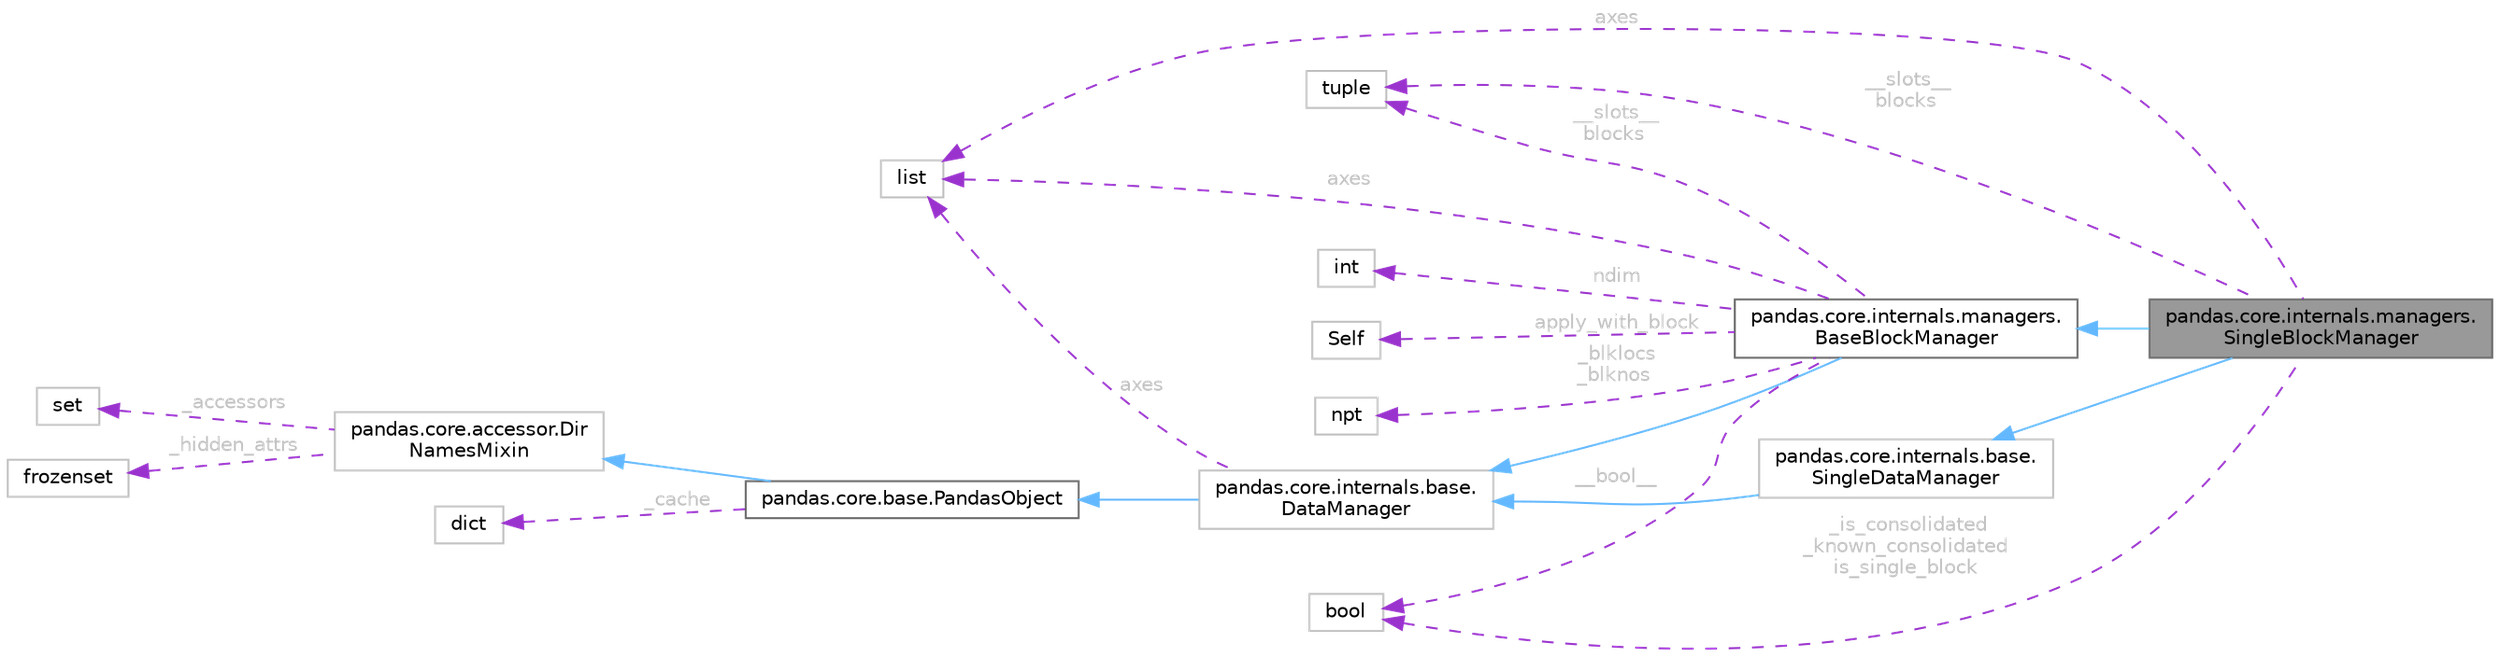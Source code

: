 digraph "pandas.core.internals.managers.SingleBlockManager"
{
 // LATEX_PDF_SIZE
  bgcolor="transparent";
  edge [fontname=Helvetica,fontsize=10,labelfontname=Helvetica,labelfontsize=10];
  node [fontname=Helvetica,fontsize=10,shape=box,height=0.2,width=0.4];
  rankdir="LR";
  Node1 [id="Node000001",label="pandas.core.internals.managers.\lSingleBlockManager",height=0.2,width=0.4,color="gray40", fillcolor="grey60", style="filled", fontcolor="black",tooltip=" "];
  Node2 -> Node1 [id="edge20_Node000001_Node000002",dir="back",color="steelblue1",style="solid",tooltip=" "];
  Node2 [id="Node000002",label="pandas.core.internals.managers.\lBaseBlockManager",height=0.2,width=0.4,color="gray40", fillcolor="white", style="filled",URL="$d0/d01/classpandas_1_1core_1_1internals_1_1managers_1_1BaseBlockManager.html",tooltip=" "];
  Node3 -> Node2 [id="edge21_Node000002_Node000003",dir="back",color="steelblue1",style="solid",tooltip=" "];
  Node3 [id="Node000003",label="pandas.core.internals.base.\lDataManager",height=0.2,width=0.4,color="grey75", fillcolor="white", style="filled",URL="$d5/d55/classpandas_1_1core_1_1internals_1_1base_1_1DataManager.html",tooltip=" "];
  Node4 -> Node3 [id="edge22_Node000003_Node000004",dir="back",color="steelblue1",style="solid",tooltip=" "];
  Node4 [id="Node000004",label="pandas.core.base.PandasObject",height=0.2,width=0.4,color="gray40", fillcolor="white", style="filled",URL="$d9/d19/classpandas_1_1core_1_1base_1_1PandasObject.html",tooltip=" "];
  Node5 -> Node4 [id="edge23_Node000004_Node000005",dir="back",color="steelblue1",style="solid",tooltip=" "];
  Node5 [id="Node000005",label="pandas.core.accessor.Dir\lNamesMixin",height=0.2,width=0.4,color="grey75", fillcolor="white", style="filled",URL="$df/dd9/classpandas_1_1core_1_1accessor_1_1DirNamesMixin.html",tooltip=" "];
  Node6 -> Node5 [id="edge24_Node000005_Node000006",dir="back",color="darkorchid3",style="dashed",tooltip=" ",label=" _accessors",fontcolor="grey" ];
  Node6 [id="Node000006",label="set",height=0.2,width=0.4,color="grey75", fillcolor="white", style="filled",tooltip=" "];
  Node7 -> Node5 [id="edge25_Node000005_Node000007",dir="back",color="darkorchid3",style="dashed",tooltip=" ",label=" _hidden_attrs",fontcolor="grey" ];
  Node7 [id="Node000007",label="frozenset",height=0.2,width=0.4,color="grey75", fillcolor="white", style="filled",tooltip=" "];
  Node8 -> Node4 [id="edge26_Node000004_Node000008",dir="back",color="darkorchid3",style="dashed",tooltip=" ",label=" _cache",fontcolor="grey" ];
  Node8 [id="Node000008",label="dict",height=0.2,width=0.4,color="grey75", fillcolor="white", style="filled",tooltip=" "];
  Node9 -> Node3 [id="edge27_Node000003_Node000009",dir="back",color="darkorchid3",style="dashed",tooltip=" ",label=" axes",fontcolor="grey" ];
  Node9 [id="Node000009",label="list",height=0.2,width=0.4,color="grey75", fillcolor="white", style="filled",tooltip=" "];
  Node10 -> Node2 [id="edge28_Node000002_Node000010",dir="back",color="darkorchid3",style="dashed",tooltip=" ",label=" __slots__\nblocks",fontcolor="grey" ];
  Node10 [id="Node000010",label="tuple",height=0.2,width=0.4,color="grey75", fillcolor="white", style="filled",tooltip=" "];
  Node11 -> Node2 [id="edge29_Node000002_Node000011",dir="back",color="darkorchid3",style="dashed",tooltip=" ",label=" _blklocs\n_blknos",fontcolor="grey" ];
  Node11 [id="Node000011",label="npt",height=0.2,width=0.4,color="grey75", fillcolor="white", style="filled",tooltip=" "];
  Node9 -> Node2 [id="edge30_Node000002_Node000009",dir="back",color="darkorchid3",style="dashed",tooltip=" ",label=" axes",fontcolor="grey" ];
  Node12 -> Node2 [id="edge31_Node000002_Node000012",dir="back",color="darkorchid3",style="dashed",tooltip=" ",label=" __bool__",fontcolor="grey" ];
  Node12 [id="Node000012",label="bool",height=0.2,width=0.4,color="grey75", fillcolor="white", style="filled",tooltip=" "];
  Node13 -> Node2 [id="edge32_Node000002_Node000013",dir="back",color="darkorchid3",style="dashed",tooltip=" ",label=" apply_with_block",fontcolor="grey" ];
  Node13 [id="Node000013",label="Self",height=0.2,width=0.4,color="grey75", fillcolor="white", style="filled",tooltip=" "];
  Node14 -> Node2 [id="edge33_Node000002_Node000014",dir="back",color="darkorchid3",style="dashed",tooltip=" ",label=" ndim",fontcolor="grey" ];
  Node14 [id="Node000014",label="int",height=0.2,width=0.4,color="grey75", fillcolor="white", style="filled",tooltip=" "];
  Node15 -> Node1 [id="edge34_Node000001_Node000015",dir="back",color="steelblue1",style="solid",tooltip=" "];
  Node15 [id="Node000015",label="pandas.core.internals.base.\lSingleDataManager",height=0.2,width=0.4,color="grey75", fillcolor="white", style="filled",URL="$d3/d87/classpandas_1_1core_1_1internals_1_1base_1_1SingleDataManager.html",tooltip=" "];
  Node3 -> Node15 [id="edge35_Node000015_Node000003",dir="back",color="steelblue1",style="solid",tooltip=" "];
  Node12 -> Node1 [id="edge36_Node000001_Node000012",dir="back",color="darkorchid3",style="dashed",tooltip=" ",label=" _is_consolidated\n_known_consolidated\nis_single_block",fontcolor="grey" ];
  Node10 -> Node1 [id="edge37_Node000001_Node000010",dir="back",color="darkorchid3",style="dashed",tooltip=" ",label=" __slots__\nblocks",fontcolor="grey" ];
  Node9 -> Node1 [id="edge38_Node000001_Node000009",dir="back",color="darkorchid3",style="dashed",tooltip=" ",label=" axes",fontcolor="grey" ];
}
